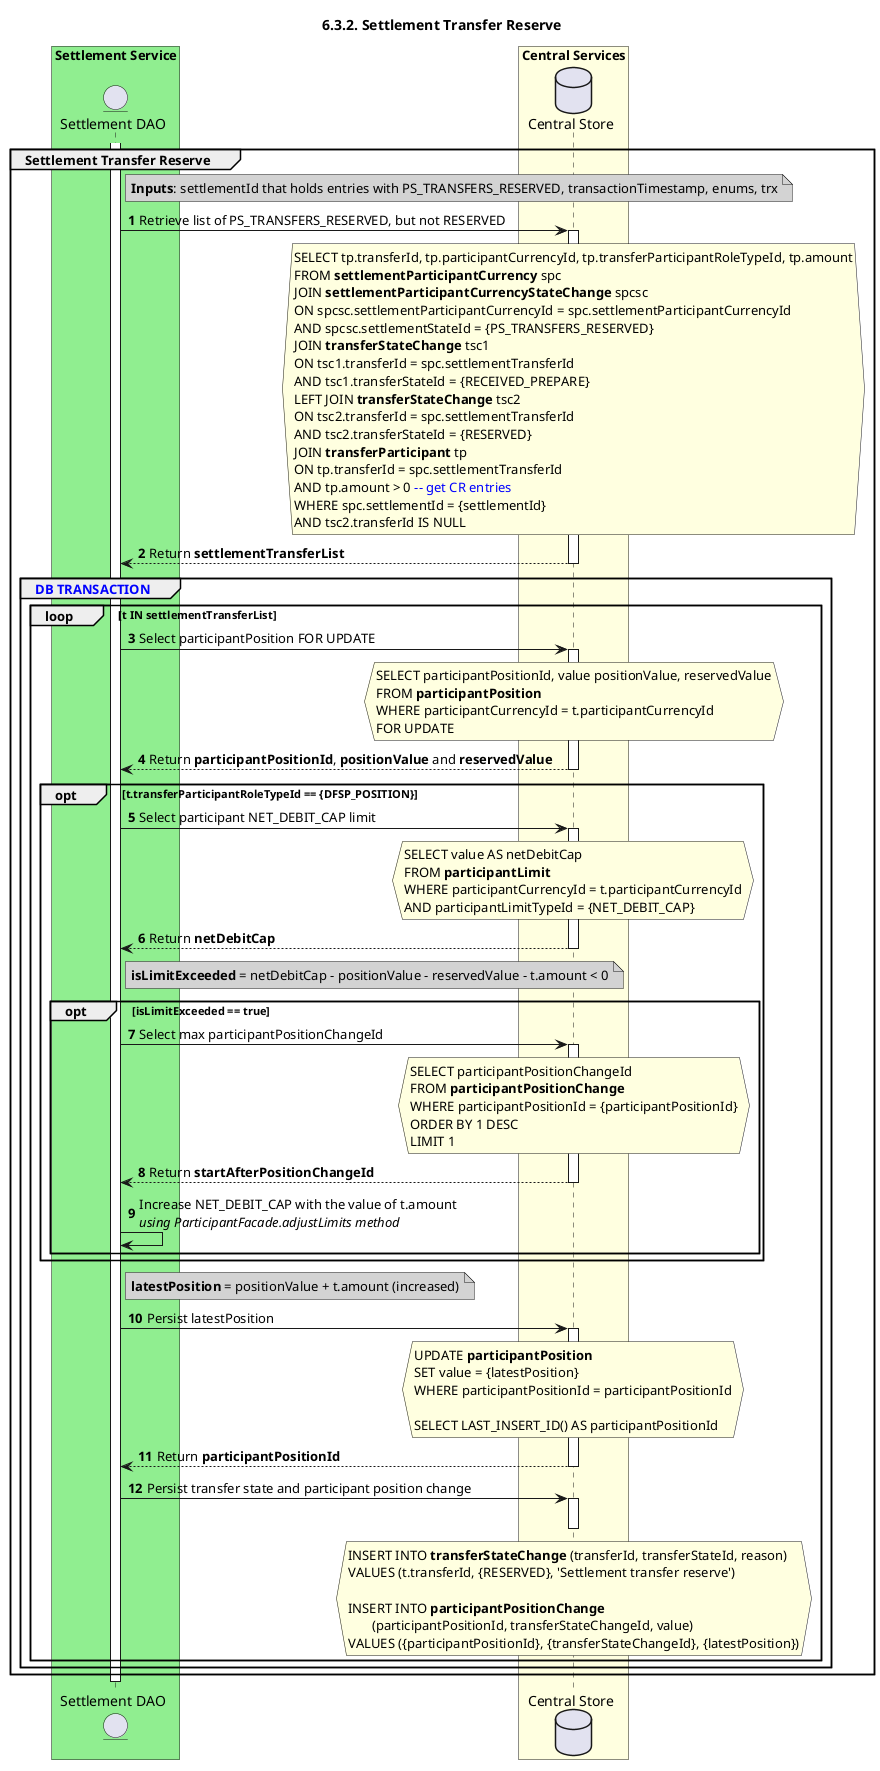 @startuml
' declate title
title 6.3.2. Settlement Transfer Reserve
autonumber

' declare actors
entity "Settlement DAO" as SETTLE_DAO
database "Central Store" as DB

box "Settlement Service" #lightgreen
    participant SETTLE_DAO
end box

box "Central Services" #lightyellow
    participant DB
end box

' start flow
activate SETTLE_DAO
group Settlement Transfer Reserve
    note right of SETTLE_DAO #lightgray
        **Inputs**: settlementId that holds entries with PS_TRANSFERS_RESERVED, transactionTimestamp, enums, trx
    end note
    SETTLE_DAO -> DB: Retrieve list of PS_TRANSFERS_RESERVED, but not RESERVED
    activate DB
    hnote over DB #lightyellow
        SELECT tp.transferId, tp.participantCurrencyId, tp.transferParticipantRoleTypeId, tp.amount
        FROM **settlementParticipantCurrency** spc
        JOIN **settlementParticipantCurrencyStateChange** spcsc
        ON spcsc.settlementParticipantCurrencyId = spc.settlementParticipantCurrencyId
        AND spcsc.settlementStateId = {PS_TRANSFERS_RESERVED}
        JOIN **transferStateChange** tsc1
        ON tsc1.transferId = spc.settlementTransferId
        AND tsc1.transferStateId = {RECEIVED_PREPARE}
        LEFT JOIN **transferStateChange** tsc2
        ON tsc2.transferId = spc.settlementTransferId
        AND tsc2.transferStateId = {RESERVED}
        JOIN **transferParticipant** tp
        ON tp.transferId = spc.settlementTransferId
        AND tp.amount > 0 <color #blue>-- get CR entries</color>
        WHERE spc.settlementId = {settlementId}
        AND tsc2.transferId IS NULL
    end hnote
    DB --> SETTLE_DAO: Return **settlementTransferList**
    deactivate DB
    group <color #blue>DB TRANSACTION</color>
        loop t IN settlementTransferList
            SETTLE_DAO -> DB: Select participantPosition FOR UPDATE
            activate DB
            hnote over DB #lightyellow
                SELECT participantPositionId, value positionValue, reservedValue
                FROM **participantPosition**
                WHERE participantCurrencyId = t.participantCurrencyId
                FOR UPDATE
            end note
            DB --> SETTLE_DAO: Return **participantPositionId**, **positionValue** and **reservedValue**
            deactivate DB

            opt t.transferParticipantRoleTypeId == {DFSP_POSITION}
                SETTLE_DAO -> DB: Select participant NET_DEBIT_CAP limit
                activate DB
                hnote over DB #lightyellow
                    SELECT value AS netDebitCap
                    FROM **participantLimit**
                    WHERE participantCurrencyId = t.participantCurrencyId
                    AND participantLimitTypeId = {NET_DEBIT_CAP}
                end note
                DB --> SETTLE_DAO: Return **netDebitCap**
                deactivate DB
                note right of SETTLE_DAO #lightgray
                    **isLimitExceeded** = netDebitCap - positionValue - reservedValue - t.amount < 0
                end note

                opt isLimitExceeded == true
                    SETTLE_DAO -> DB: Select max participantPositionChangeId
                    activate DB
                    hnote over DB #lightyellow
                        SELECT participantPositionChangeId
                        FROM **participantPositionChange**
                        WHERE participantPositionId = {participantPositionId}
                        ORDER BY 1 DESC
                        LIMIT 1
                    end note
                    DB --> SETTLE_DAO: Return **startAfterPositionChangeId**
                    deactivate DB

                    SETTLE_DAO->SETTLE_DAO: Increase NET_DEBIT_CAP with the value of t.amount\n//using ParticipantFacade.adjustLimits method//
                end
            end

            note right of SETTLE_DAO #lightgray
                **latestPosition** = positionValue + t.amount (increased)
            end note

            SETTLE_DAO->DB: Persist latestPosition
            activate DB
            hnote over DB #lightyellow
                UPDATE **participantPosition**
                SET value = {latestPosition}
                WHERE participantPositionId = participantPositionId

                SELECT LAST_INSERT_ID() AS participantPositionId
            end note
            DB-->SETTLE_DAO: Return **participantPositionId**
            deactivate DB

            deactivate DB
            SETTLE_DAO -> DB: Persist transfer state and participant position change
            hnote over DB #lightyellow
                INSERT INTO **transferStateChange** (transferId, transferStateId, reason)
                VALUES (t.transferId, {RESERVED}, 'Settlement transfer reserve')

                INSERT INTO **participantPositionChange**
                       (participantPositionId, transferStateChangeId, value)
                VALUES ({participantPositionId}, {transferStateChangeId}, {latestPosition})
            end note
            activate DB
            deactivate DB
        end
    end
end
deactivate SETTLE_DAO

@enduml
